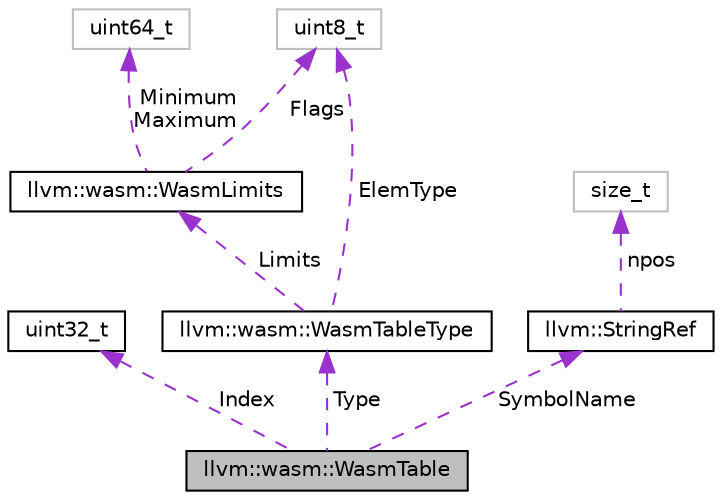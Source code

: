 digraph "llvm::wasm::WasmTable"
{
 // LATEX_PDF_SIZE
  bgcolor="transparent";
  edge [fontname="Helvetica",fontsize="10",labelfontname="Helvetica",labelfontsize="10"];
  node [fontname="Helvetica",fontsize="10",shape=record];
  Node1 [label="llvm::wasm::WasmTable",height=0.2,width=0.4,color="black", fillcolor="grey75", style="filled", fontcolor="black",tooltip=" "];
  Node2 -> Node1 [dir="back",color="darkorchid3",fontsize="10",style="dashed",label=" Index" ,fontname="Helvetica"];
  Node2 [label="uint32_t",height=0.2,width=0.4,color="black",URL="$classuint32__t.html",tooltip=" "];
  Node3 -> Node1 [dir="back",color="darkorchid3",fontsize="10",style="dashed",label=" Type" ,fontname="Helvetica"];
  Node3 [label="llvm::wasm::WasmTableType",height=0.2,width=0.4,color="black",URL="$structllvm_1_1wasm_1_1WasmTableType.html",tooltip=" "];
  Node4 -> Node3 [dir="back",color="darkorchid3",fontsize="10",style="dashed",label=" Limits" ,fontname="Helvetica"];
  Node4 [label="llvm::wasm::WasmLimits",height=0.2,width=0.4,color="black",URL="$structllvm_1_1wasm_1_1WasmLimits.html",tooltip=" "];
  Node5 -> Node4 [dir="back",color="darkorchid3",fontsize="10",style="dashed",label=" Minimum\nMaximum" ,fontname="Helvetica"];
  Node5 [label="uint64_t",height=0.2,width=0.4,color="grey75",tooltip=" "];
  Node6 -> Node4 [dir="back",color="darkorchid3",fontsize="10",style="dashed",label=" Flags" ,fontname="Helvetica"];
  Node6 [label="uint8_t",height=0.2,width=0.4,color="grey75",tooltip=" "];
  Node6 -> Node3 [dir="back",color="darkorchid3",fontsize="10",style="dashed",label=" ElemType" ,fontname="Helvetica"];
  Node7 -> Node1 [dir="back",color="darkorchid3",fontsize="10",style="dashed",label=" SymbolName" ,fontname="Helvetica"];
  Node7 [label="llvm::StringRef",height=0.2,width=0.4,color="black",URL="$classllvm_1_1StringRef.html",tooltip="StringRef - Represent a constant reference to a string, i.e."];
  Node8 -> Node7 [dir="back",color="darkorchid3",fontsize="10",style="dashed",label=" npos" ,fontname="Helvetica"];
  Node8 [label="size_t",height=0.2,width=0.4,color="grey75",tooltip=" "];
}
